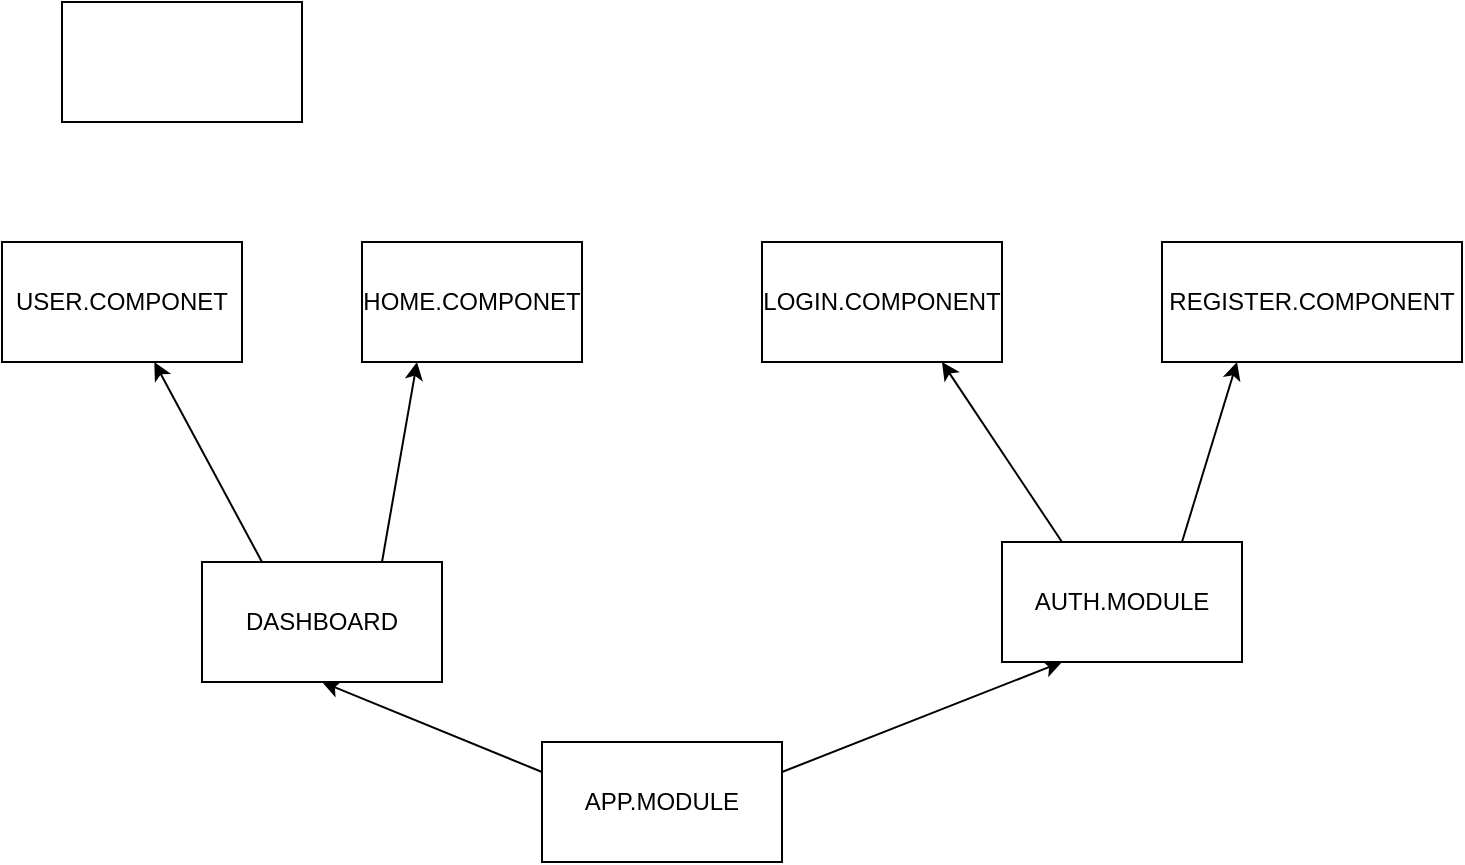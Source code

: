 <mxfile>
    <diagram id="6lmY_EKwBUFQqYNM2RHJ" name="Page-1">
        <mxGraphModel dx="832" dy="357" grid="1" gridSize="10" guides="1" tooltips="1" connect="1" arrows="1" fold="1" page="1" pageScale="1" pageWidth="850" pageHeight="1100" math="0" shadow="0">
            <root>
                <mxCell id="0"/>
                <mxCell id="1" parent="0"/>
                <mxCell id="6" style="edgeStyle=none;html=1;exitX=0;exitY=0.25;exitDx=0;exitDy=0;entryX=0.5;entryY=1;entryDx=0;entryDy=0;" edge="1" parent="1" source="3" target="4">
                    <mxGeometry relative="1" as="geometry"/>
                </mxCell>
                <mxCell id="7" style="edgeStyle=none;html=1;exitX=1;exitY=0.25;exitDx=0;exitDy=0;entryX=0.25;entryY=1;entryDx=0;entryDy=0;" edge="1" parent="1" source="3" target="5">
                    <mxGeometry relative="1" as="geometry"/>
                </mxCell>
                <mxCell id="3" value="APP.MODULE" style="rounded=0;whiteSpace=wrap;html=1;" vertex="1" parent="1">
                    <mxGeometry x="320" y="400" width="120" height="60" as="geometry"/>
                </mxCell>
                <mxCell id="11" style="edgeStyle=none;html=1;exitX=0.25;exitY=0;exitDx=0;exitDy=0;" edge="1" parent="1" source="4" target="10">
                    <mxGeometry relative="1" as="geometry"/>
                </mxCell>
                <mxCell id="12" style="edgeStyle=none;html=1;exitX=0.75;exitY=0;exitDx=0;exitDy=0;entryX=0.25;entryY=1;entryDx=0;entryDy=0;" edge="1" parent="1" source="4" target="9">
                    <mxGeometry relative="1" as="geometry"/>
                </mxCell>
                <mxCell id="4" value="DASHBOARD" style="rounded=0;whiteSpace=wrap;html=1;" vertex="1" parent="1">
                    <mxGeometry x="150" y="310" width="120" height="60" as="geometry"/>
                </mxCell>
                <mxCell id="15" style="edgeStyle=none;html=1;exitX=0.25;exitY=0;exitDx=0;exitDy=0;entryX=0.75;entryY=1;entryDx=0;entryDy=0;" edge="1" parent="1" source="5" target="13">
                    <mxGeometry relative="1" as="geometry"/>
                </mxCell>
                <mxCell id="16" style="edgeStyle=none;html=1;exitX=0.75;exitY=0;exitDx=0;exitDy=0;entryX=0.25;entryY=1;entryDx=0;entryDy=0;" edge="1" parent="1" source="5" target="14">
                    <mxGeometry relative="1" as="geometry"/>
                </mxCell>
                <mxCell id="5" value="AUTH.MODULE" style="rounded=0;whiteSpace=wrap;html=1;" vertex="1" parent="1">
                    <mxGeometry x="550" y="300" width="120" height="60" as="geometry"/>
                </mxCell>
                <mxCell id="8" value="" style="rounded=0;whiteSpace=wrap;html=1;" vertex="1" parent="1">
                    <mxGeometry x="80" y="30" width="120" height="60" as="geometry"/>
                </mxCell>
                <mxCell id="9" value="HOME.COMPONET" style="rounded=0;whiteSpace=wrap;html=1;" vertex="1" parent="1">
                    <mxGeometry x="230" y="150" width="110" height="60" as="geometry"/>
                </mxCell>
                <mxCell id="10" value="USER.COMPONET" style="rounded=0;whiteSpace=wrap;html=1;" vertex="1" parent="1">
                    <mxGeometry x="50" y="150" width="120" height="60" as="geometry"/>
                </mxCell>
                <mxCell id="13" value="LOGIN.COMPONENT" style="rounded=0;whiteSpace=wrap;html=1;" vertex="1" parent="1">
                    <mxGeometry x="430" y="150" width="120" height="60" as="geometry"/>
                </mxCell>
                <mxCell id="14" value="REGISTER.COMPONENT" style="rounded=0;whiteSpace=wrap;html=1;" vertex="1" parent="1">
                    <mxGeometry x="630" y="150" width="150" height="60" as="geometry"/>
                </mxCell>
            </root>
        </mxGraphModel>
    </diagram>
</mxfile>